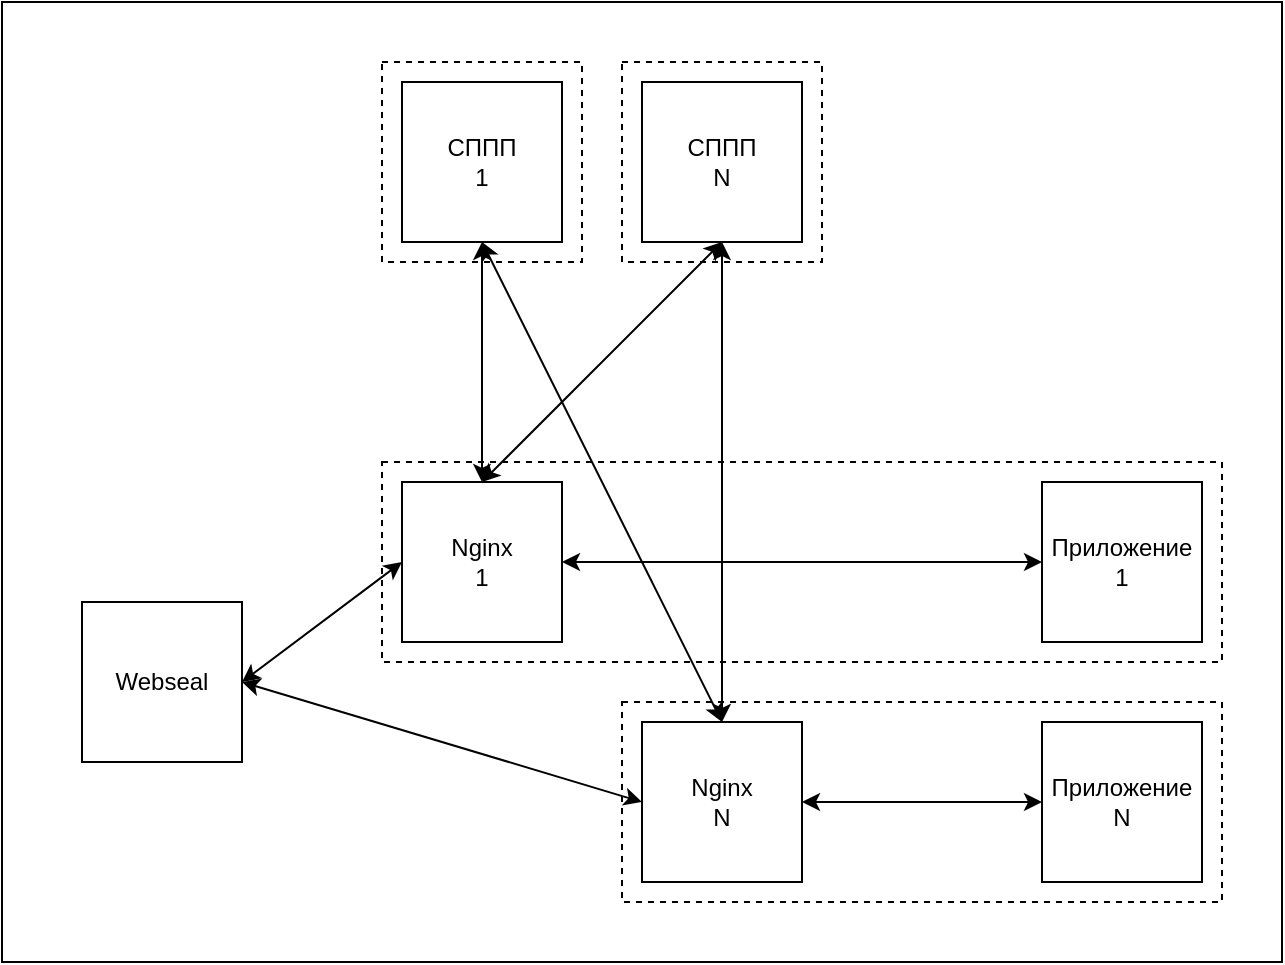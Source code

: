 <mxfile version="13.0.2" type="device"><diagram name="Page-1" id="929967ad-93f9-6ef4-fab6-5d389245f69c"><mxGraphModel dx="632" dy="685" grid="1" gridSize="10" guides="1" tooltips="1" connect="1" arrows="1" fold="1" page="1" pageScale="1.5" pageWidth="1169" pageHeight="826" background="none" math="0" shadow="0"><root><mxCell id="0" style=";html=1;"/><mxCell id="1" style=";html=1;" parent="0"/><mxCell id="PneqRM25gQfIVDr9euUK-34" value="" style="whiteSpace=wrap;html=1;" parent="1" vertex="1"><mxGeometry x="40" y="80" width="640" height="480" as="geometry"/></mxCell><mxCell id="PneqRM25gQfIVDr9euUK-52" value="" style="rounded=0;whiteSpace=wrap;html=1;fillColor=none;dashed=1;" parent="1" vertex="1"><mxGeometry x="230" y="110" width="100" height="100" as="geometry"/></mxCell><mxCell id="PneqRM25gQfIVDr9euUK-2" value="СППП&lt;br&gt;1" style="rounded=0;whiteSpace=wrap;html=1;" parent="1" vertex="1"><mxGeometry x="240" y="120" width="80" height="80" as="geometry"/></mxCell><mxCell id="PneqRM25gQfIVDr9euUK-4" value="Webseal" style="rounded=0;whiteSpace=wrap;html=1;" parent="1" vertex="1"><mxGeometry x="80" y="380" width="80" height="80" as="geometry"/></mxCell><mxCell id="PneqRM25gQfIVDr9euUK-5" value="Приложение 1" style="rounded=0;whiteSpace=wrap;html=1;" parent="1" vertex="1"><mxGeometry x="560" y="320" width="80" height="80" as="geometry"/></mxCell><mxCell id="PneqRM25gQfIVDr9euUK-6" value="Nginx&lt;br&gt;1" style="rounded=0;whiteSpace=wrap;html=1;" parent="1" vertex="1"><mxGeometry x="240" y="320" width="80" height="80" as="geometry"/></mxCell><mxCell id="PneqRM25gQfIVDr9euUK-36" value="СППП&lt;br&gt;N" style="rounded=0;whiteSpace=wrap;html=1;" parent="1" vertex="1"><mxGeometry x="360" y="120" width="80" height="80" as="geometry"/></mxCell><mxCell id="PneqRM25gQfIVDr9euUK-38" value="Nginx&lt;br&gt;N" style="rounded=0;whiteSpace=wrap;html=1;" parent="1" vertex="1"><mxGeometry x="360" y="440" width="80" height="80" as="geometry"/></mxCell><mxCell id="PneqRM25gQfIVDr9euUK-40" value="" style="endArrow=classic;startArrow=classic;html=1;exitX=1;exitY=0.5;exitDx=0;exitDy=0;entryX=0;entryY=0.5;entryDx=0;entryDy=0;" parent="1" source="PneqRM25gQfIVDr9euUK-4" target="PneqRM25gQfIVDr9euUK-6" edge="1"><mxGeometry width="50" height="50" relative="1" as="geometry"><mxPoint x="330" y="380" as="sourcePoint"/><mxPoint x="380" y="330" as="targetPoint"/></mxGeometry></mxCell><mxCell id="PneqRM25gQfIVDr9euUK-41" value="" style="endArrow=classic;startArrow=classic;html=1;exitX=1;exitY=0.5;exitDx=0;exitDy=0;entryX=0;entryY=0.5;entryDx=0;entryDy=0;" parent="1" source="PneqRM25gQfIVDr9euUK-4" target="PneqRM25gQfIVDr9euUK-38" edge="1"><mxGeometry width="50" height="50" relative="1" as="geometry"><mxPoint x="170" y="280" as="sourcePoint"/><mxPoint x="250" y="250" as="targetPoint"/></mxGeometry></mxCell><mxCell id="PneqRM25gQfIVDr9euUK-42" value="Приложение N" style="rounded=0;whiteSpace=wrap;html=1;" parent="1" vertex="1"><mxGeometry x="560" y="440" width="80" height="80" as="geometry"/></mxCell><mxCell id="PneqRM25gQfIVDr9euUK-43" value="" style="endArrow=classic;startArrow=classic;html=1;entryX=0.5;entryY=1;entryDx=0;entryDy=0;exitX=0.5;exitY=0;exitDx=0;exitDy=0;" parent="1" source="PneqRM25gQfIVDr9euUK-38" target="PneqRM25gQfIVDr9euUK-2" edge="1"><mxGeometry width="50" height="50" relative="1" as="geometry"><mxPoint x="330" y="380" as="sourcePoint"/><mxPoint x="380" y="330" as="targetPoint"/></mxGeometry></mxCell><mxCell id="PneqRM25gQfIVDr9euUK-44" value="" style="endArrow=classic;startArrow=classic;html=1;entryX=0.5;entryY=1;entryDx=0;entryDy=0;exitX=0.5;exitY=0;exitDx=0;exitDy=0;" parent="1" source="PneqRM25gQfIVDr9euUK-38" target="PneqRM25gQfIVDr9euUK-36" edge="1"><mxGeometry width="50" height="50" relative="1" as="geometry"><mxPoint x="410" y="330" as="sourcePoint"/><mxPoint x="370" y="170" as="targetPoint"/></mxGeometry></mxCell><mxCell id="PneqRM25gQfIVDr9euUK-46" value="" style="endArrow=classic;startArrow=classic;html=1;entryX=0;entryY=0.5;entryDx=0;entryDy=0;exitX=1;exitY=0.5;exitDx=0;exitDy=0;" parent="1" source="PneqRM25gQfIVDr9euUK-38" target="PneqRM25gQfIVDr9euUK-42" edge="1"><mxGeometry width="50" height="50" relative="1" as="geometry"><mxPoint x="430" y="350" as="sourcePoint"/><mxPoint x="390" y="190" as="targetPoint"/></mxGeometry></mxCell><mxCell id="PneqRM25gQfIVDr9euUK-47" value="" style="endArrow=classic;startArrow=classic;html=1;entryX=0.5;entryY=1;entryDx=0;entryDy=0;exitX=0.5;exitY=0;exitDx=0;exitDy=0;" parent="1" source="PneqRM25gQfIVDr9euUK-6" target="PneqRM25gQfIVDr9euUK-2" edge="1"><mxGeometry width="50" height="50" relative="1" as="geometry"><mxPoint x="440" y="360" as="sourcePoint"/><mxPoint x="400" y="200" as="targetPoint"/></mxGeometry></mxCell><mxCell id="PneqRM25gQfIVDr9euUK-48" value="" style="endArrow=classic;startArrow=classic;html=1;entryX=0.5;entryY=1;entryDx=0;entryDy=0;exitX=0.5;exitY=0;exitDx=0;exitDy=0;" parent="1" source="PneqRM25gQfIVDr9euUK-6" target="PneqRM25gQfIVDr9euUK-36" edge="1"><mxGeometry width="50" height="50" relative="1" as="geometry"><mxPoint x="450" y="370" as="sourcePoint"/><mxPoint x="410" y="210" as="targetPoint"/></mxGeometry></mxCell><mxCell id="PneqRM25gQfIVDr9euUK-49" value="" style="endArrow=classic;startArrow=classic;html=1;entryX=1;entryY=0.5;entryDx=0;entryDy=0;exitX=0;exitY=0.5;exitDx=0;exitDy=0;" parent="1" source="PneqRM25gQfIVDr9euUK-5" target="PneqRM25gQfIVDr9euUK-6" edge="1"><mxGeometry width="50" height="50" relative="1" as="geometry"><mxPoint x="460" y="380" as="sourcePoint"/><mxPoint x="420" y="220" as="targetPoint"/></mxGeometry></mxCell><mxCell id="PneqRM25gQfIVDr9euUK-53" value="" style="rounded=0;whiteSpace=wrap;html=1;fillColor=none;dashed=1;" parent="1" vertex="1"><mxGeometry x="350" y="110" width="100" height="100" as="geometry"/></mxCell><mxCell id="PneqRM25gQfIVDr9euUK-55" value="" style="rounded=0;whiteSpace=wrap;html=1;fillColor=none;dashed=1;" parent="1" vertex="1"><mxGeometry x="350" y="430" width="300" height="100" as="geometry"/></mxCell><mxCell id="PneqRM25gQfIVDr9euUK-56" value="" style="rounded=0;whiteSpace=wrap;html=1;fillColor=none;dashed=1;" parent="1" vertex="1"><mxGeometry x="230" y="310" width="420" height="100" as="geometry"/></mxCell></root></mxGraphModel></diagram></mxfile>
